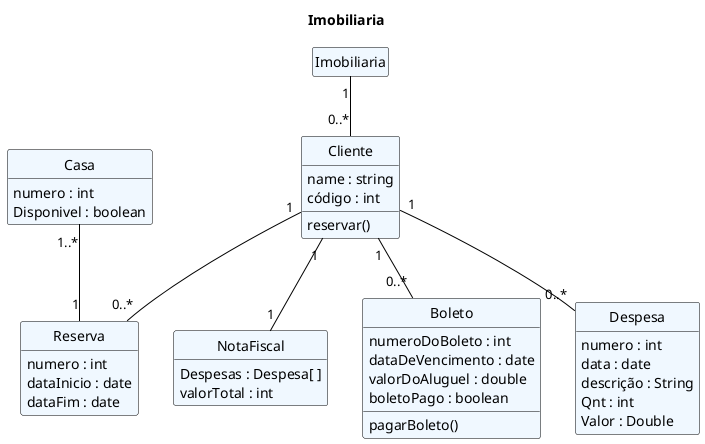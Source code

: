 @startuml CasasNaPraia
skinparam style strictuml
hide empty members 
skinparam ClassBorderColor black
skinparam ArrowColor black 
skinparam ClassBackgroundColor aliceblue

Title Imobiliaria

class "Cliente" as Cliente {
    name : string 
    código : int
    reservar()
}

class "Reserva" as Reserva {
    numero : int
    dataInicio : date
    dataFim : date
}

class "NotaFiscal" as NotaFiscal {
    Despesas : Despesa[ ]
    valorTotal : int
}

class "Boleto" as Boleto {
    numeroDoBoleto : int
    pagarBoleto()
    dataDeVencimento : date
    valorDoAluguel : double 
    boletoPago : boolean 
}

class "Despesa" as Despesa {
    numero : int
    data : date 
    descrição : String 
    Qnt : int 
    Valor : Double
} 

class "Casa" as Casa {
    numero : int
    Disponivel : boolean 
}

' object "Jose" as Cliente
Imobiliaria "1" -- "0..*" Cliente
Cliente "1" -- "0..*" Reserva
Cliente "1" -- "0..*" Boleto
Cliente "1" -- "1" NotaFiscal
Cliente "1" -- "0..*" Despesa
Reserva "1" -up- "1..*" Casa
@enduml